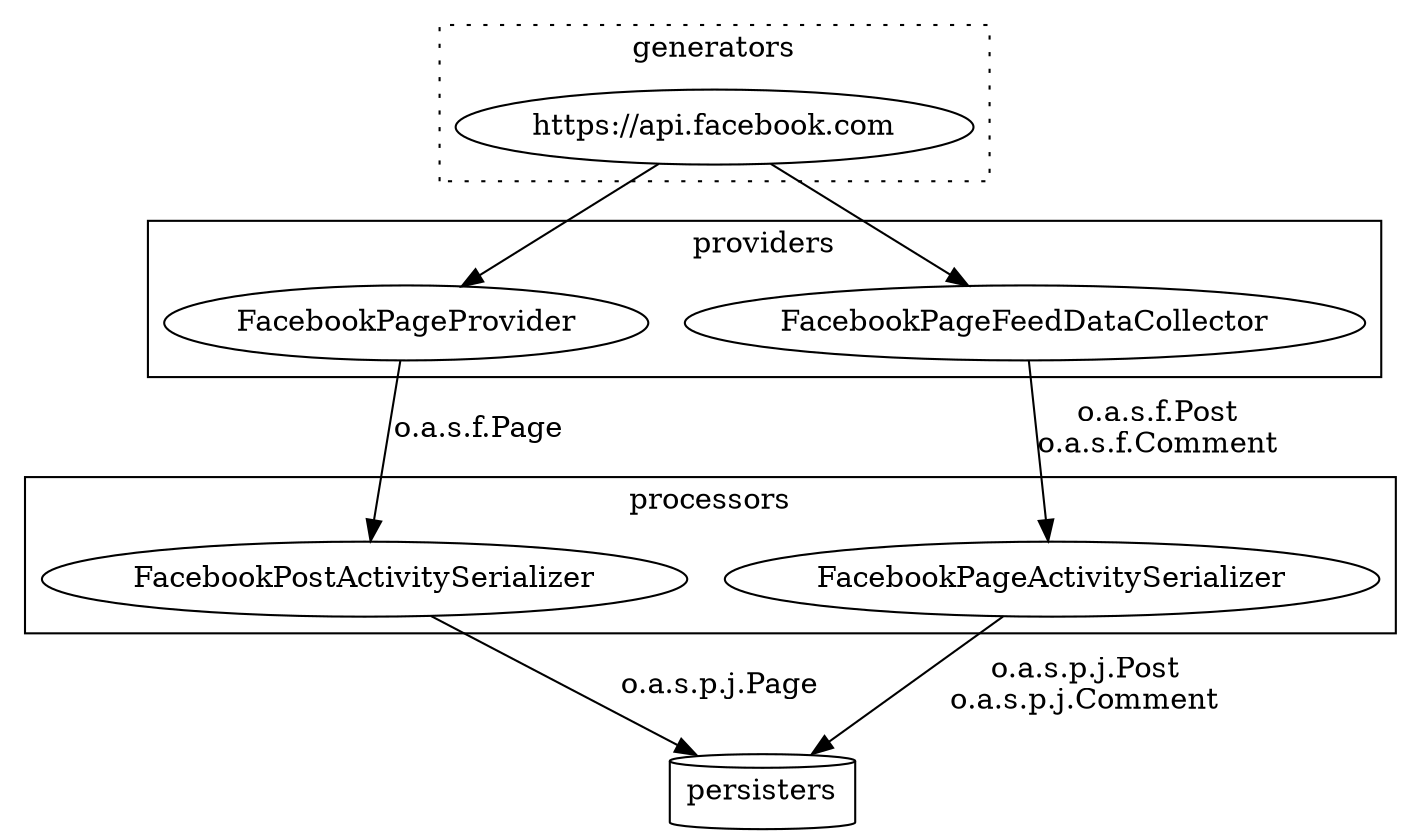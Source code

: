digraph g {

  graph [compound = true];

  //presentation
  splines = true;
  overlap = false;
  rankdir = TB;

  subgraph cluster_generators {
    label="generators";
    style="dotted";
    generators_facebook [label="https://api.facebook.com"]
  }

  subgraph cluster_providers {
    label="providers";
      providers_facebook_page [label="FacebookPageProvider"]
      providers_facebook_pagefeed [label="FacebookPageFeedDataCollector"]
  }

  subgraph cluster_processors {
    label="processors";
    processors_facebook_activity [label="FacebookPageActivitySerializer"]
    processors_facebook_activityobject [label="FacebookPostActivitySerializer"]
  }

  persisters [label="persisters", shape="cylinder"];

  generators_facebook -> providers_facebook_page
  generators_facebook -> providers_facebook_pagefeed
  providers_facebook_page -> processors_facebook_activityobject [label="o.a.s.f.Page"]
  providers_facebook_pagefeed -> processors_facebook_activity [label="o.a.s.f.Post\no.a.s.f.Comment"]

  processors_facebook_activityobject -> persisters [label="o.a.s.p.j.Page"]
  processors_facebook_activity -> persisters [label="o.a.s.p.j.Post\no.a.s.p.j.Comment"]

}
